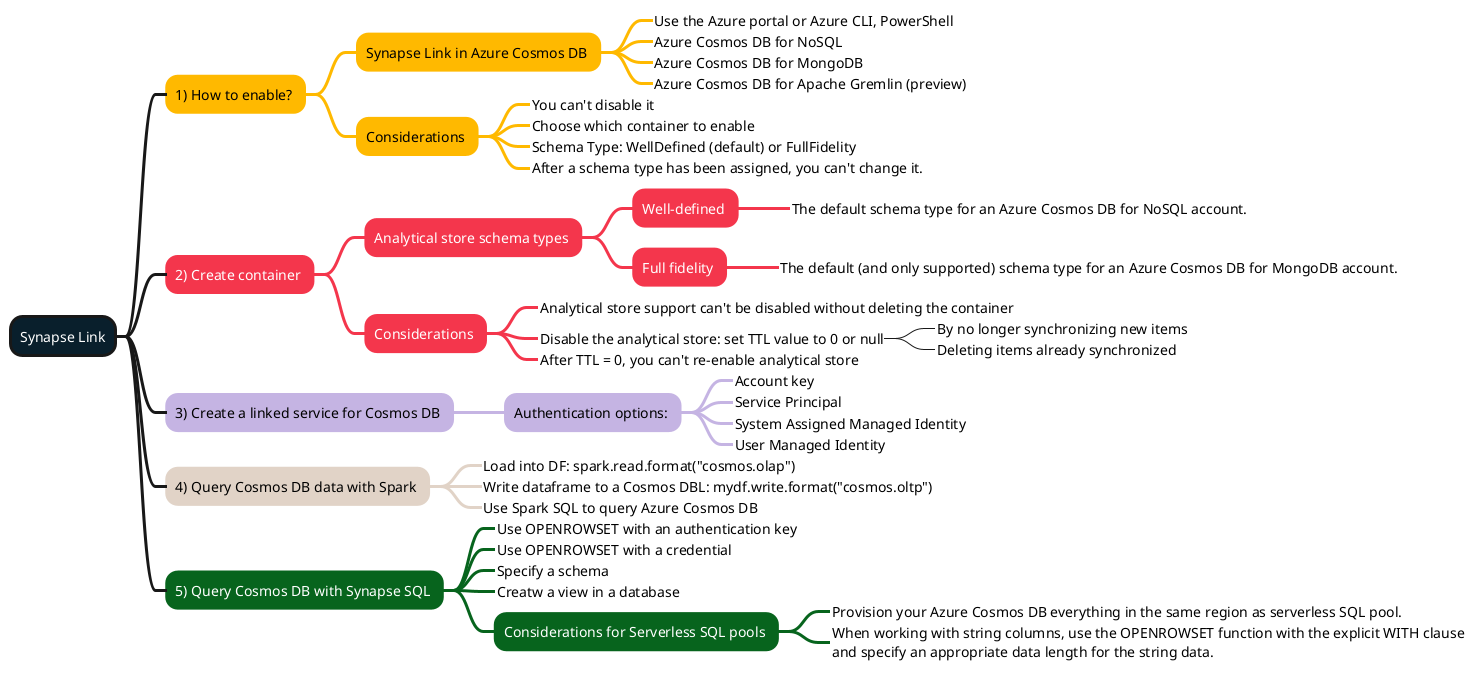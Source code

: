 @startmindmap
<style>
:depth(0) {
    BackgroundColor #091f2c
    FontColor #ffffff
    LineThickness 3.0
}
.topic1 {
    BackgroundColor #ffb900
    LineColor #ffb900
    LineThickness 3.0
    FontColor #000000
}
.topic2 {
    BackgroundColor #f4364c
    LineColor #f4364c
    LineThickness 3.0
    FontColor #ffffff
}
.topic3 {
    BackgroundColor #c5b4e3
    LineColor #c5b4e3
    LineThickness 3.0
    FontColor #000000
}
.topic4 {
    BackgroundColor #e1d3c7
    LineColor #e1d3c7
    LineThickness 3.0
    FontColor #000000
}
.topic5 {
    BackgroundColor #07641d
    LineColor #07641d
    LineThickness 3.0
    FontColor #ffffff
}
</style>
+ Synapse Link
++ 1) How to enable? <<topic1>>
+++ Synapse Link in Azure Cosmos DB <<topic1>>
++++_ Use the Azure portal or Azure CLI, PowerShell
++++_ Azure Cosmos DB for NoSQL
++++_ Azure Cosmos DB for MongoDB
++++_ Azure Cosmos DB for Apache Gremlin (preview)
+++ Considerations <<topic1>>
++++_ You can't disable it
++++_ Choose which container to enable
++++_ Schema Type: WellDefined (default) or FullFidelity
++++_ After a schema type has been assigned, you can't change it.
++ 2) Create container <<topic2>>
+++ Analytical store schema types <<topic2>>
++++ Well-defined <<topic2>>
+++++_ The default schema type for an Azure Cosmos DB for NoSQL account.
++++ Full fidelity <<topic2>>
+++++_ The default (and only supported) schema type for an Azure Cosmos DB for MongoDB account.
+++ Considerations <<topic2>>
++++_ Analytical store support can't be disabled without deleting the container
++++_ Disable the analytical store: set TTL value to 0 or null
+++++_ By no longer synchronizing new items
+++++_ Deleting items already synchronized
++++_ After TTL = 0, you can't re-enable analytical store
++ 3) Create a linked service for Cosmos DB <<topic3>>
+++ Authentication options: <<topic3>>
++++_ Account key
++++_ Service Principal
++++_ System Assigned Managed Identity
++++_ User Managed Identity
++ 4) Query Cosmos DB data with Spark <<topic4>>
+++_ Load into DF: spark.read.format("cosmos.olap")
+++_ Write dataframe to a Cosmos DBL: mydf.write.format("cosmos.oltp")
+++_ Use Spark SQL to query Azure Cosmos DB
++ 5) Query Cosmos DB with Synapse SQL <<topic5>>
+++_ Use OPENROWSET with an authentication key
+++_ Use OPENROWSET with a credential
+++_ Specify a schema
+++_ Creatw a view in a database
+++ Considerations for Serverless SQL pools <<topic5>>
++++_ Provision your Azure Cosmos DB everything in the same region as serverless SQL pool.
++++_ When working with string columns, use the OPENROWSET function with the explicit WITH clause \nand specify an appropriate data length for the string data.
@endmindmap